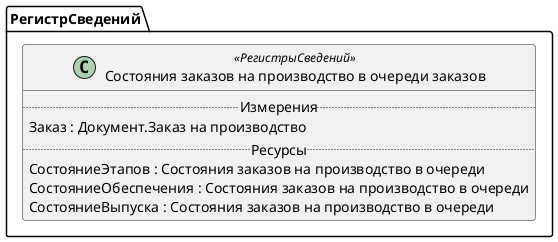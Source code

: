 ﻿@startuml СостоянияЗаказовНаПроизводство
'!include templates.wsd
'..\include templates.wsd
class РегистрСведений.СостоянияЗаказовНаПроизводство as "Состояния заказов на производство в очереди заказов" <<РегистрыСведений>>
{
..Измерения..
Заказ : Документ.Заказ на производство
..Ресурсы..
СостояниеЭтапов : Состояния заказов на производство в очереди
СостояниеОбеспечения : Состояния заказов на производство в очереди
СостояниеВыпуска : Состояния заказов на производство в очереди
}
@enduml

